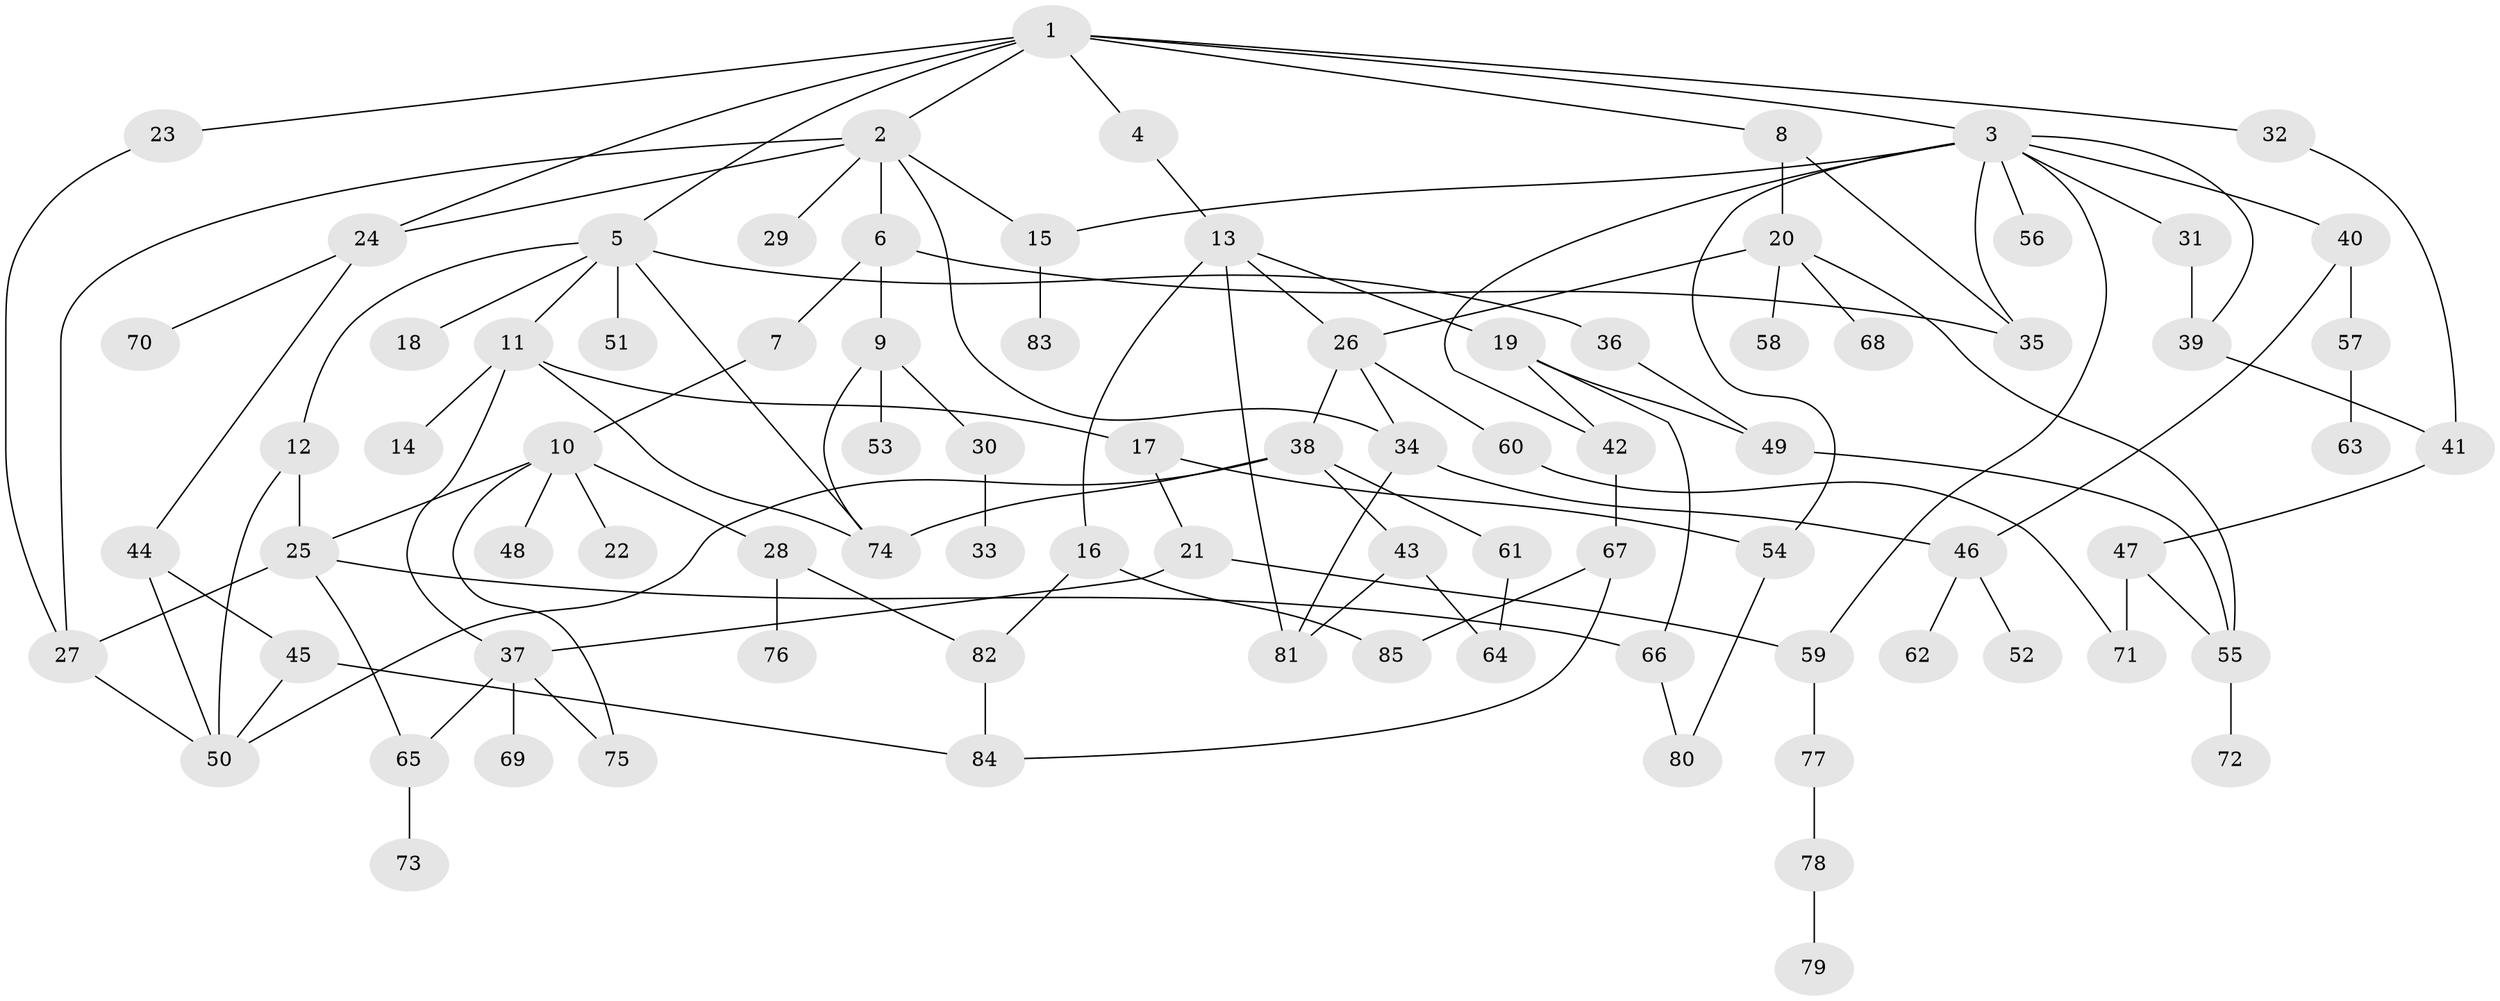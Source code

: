 // Generated by graph-tools (version 1.1) at 2025/49/03/09/25 03:49:23]
// undirected, 85 vertices, 122 edges
graph export_dot {
graph [start="1"]
  node [color=gray90,style=filled];
  1;
  2;
  3;
  4;
  5;
  6;
  7;
  8;
  9;
  10;
  11;
  12;
  13;
  14;
  15;
  16;
  17;
  18;
  19;
  20;
  21;
  22;
  23;
  24;
  25;
  26;
  27;
  28;
  29;
  30;
  31;
  32;
  33;
  34;
  35;
  36;
  37;
  38;
  39;
  40;
  41;
  42;
  43;
  44;
  45;
  46;
  47;
  48;
  49;
  50;
  51;
  52;
  53;
  54;
  55;
  56;
  57;
  58;
  59;
  60;
  61;
  62;
  63;
  64;
  65;
  66;
  67;
  68;
  69;
  70;
  71;
  72;
  73;
  74;
  75;
  76;
  77;
  78;
  79;
  80;
  81;
  82;
  83;
  84;
  85;
  1 -- 2;
  1 -- 3;
  1 -- 4;
  1 -- 5;
  1 -- 8;
  1 -- 23;
  1 -- 24;
  1 -- 32;
  2 -- 6;
  2 -- 15;
  2 -- 27;
  2 -- 29;
  2 -- 34;
  2 -- 24;
  3 -- 31;
  3 -- 40;
  3 -- 56;
  3 -- 59;
  3 -- 42;
  3 -- 35;
  3 -- 15;
  3 -- 54;
  3 -- 39;
  4 -- 13;
  5 -- 11;
  5 -- 12;
  5 -- 18;
  5 -- 36;
  5 -- 51;
  5 -- 74;
  6 -- 7;
  6 -- 9;
  6 -- 35;
  7 -- 10;
  8 -- 20;
  8 -- 35;
  9 -- 30;
  9 -- 53;
  9 -- 74;
  10 -- 22;
  10 -- 25;
  10 -- 28;
  10 -- 48;
  10 -- 75;
  11 -- 14;
  11 -- 17;
  11 -- 37;
  11 -- 74;
  12 -- 50;
  12 -- 25;
  13 -- 16;
  13 -- 19;
  13 -- 81;
  13 -- 26;
  15 -- 83;
  16 -- 82;
  16 -- 85;
  17 -- 21;
  17 -- 54;
  19 -- 42;
  19 -- 66;
  19 -- 49;
  20 -- 26;
  20 -- 58;
  20 -- 68;
  20 -- 55;
  21 -- 59;
  21 -- 37;
  23 -- 27;
  24 -- 44;
  24 -- 70;
  25 -- 65;
  25 -- 27;
  25 -- 66;
  26 -- 34;
  26 -- 38;
  26 -- 60;
  27 -- 50;
  28 -- 76;
  28 -- 82;
  30 -- 33;
  31 -- 39;
  32 -- 41;
  34 -- 81;
  34 -- 46;
  36 -- 49;
  37 -- 69;
  37 -- 65;
  37 -- 75;
  38 -- 43;
  38 -- 61;
  38 -- 74;
  38 -- 50;
  39 -- 41;
  40 -- 46;
  40 -- 57;
  41 -- 47;
  42 -- 67;
  43 -- 81;
  43 -- 64;
  44 -- 45;
  44 -- 50;
  45 -- 84;
  45 -- 50;
  46 -- 52;
  46 -- 62;
  47 -- 55;
  47 -- 71;
  49 -- 55;
  54 -- 80;
  55 -- 72;
  57 -- 63;
  59 -- 77;
  60 -- 71;
  61 -- 64;
  65 -- 73;
  66 -- 80;
  67 -- 84;
  67 -- 85;
  77 -- 78;
  78 -- 79;
  82 -- 84;
}
